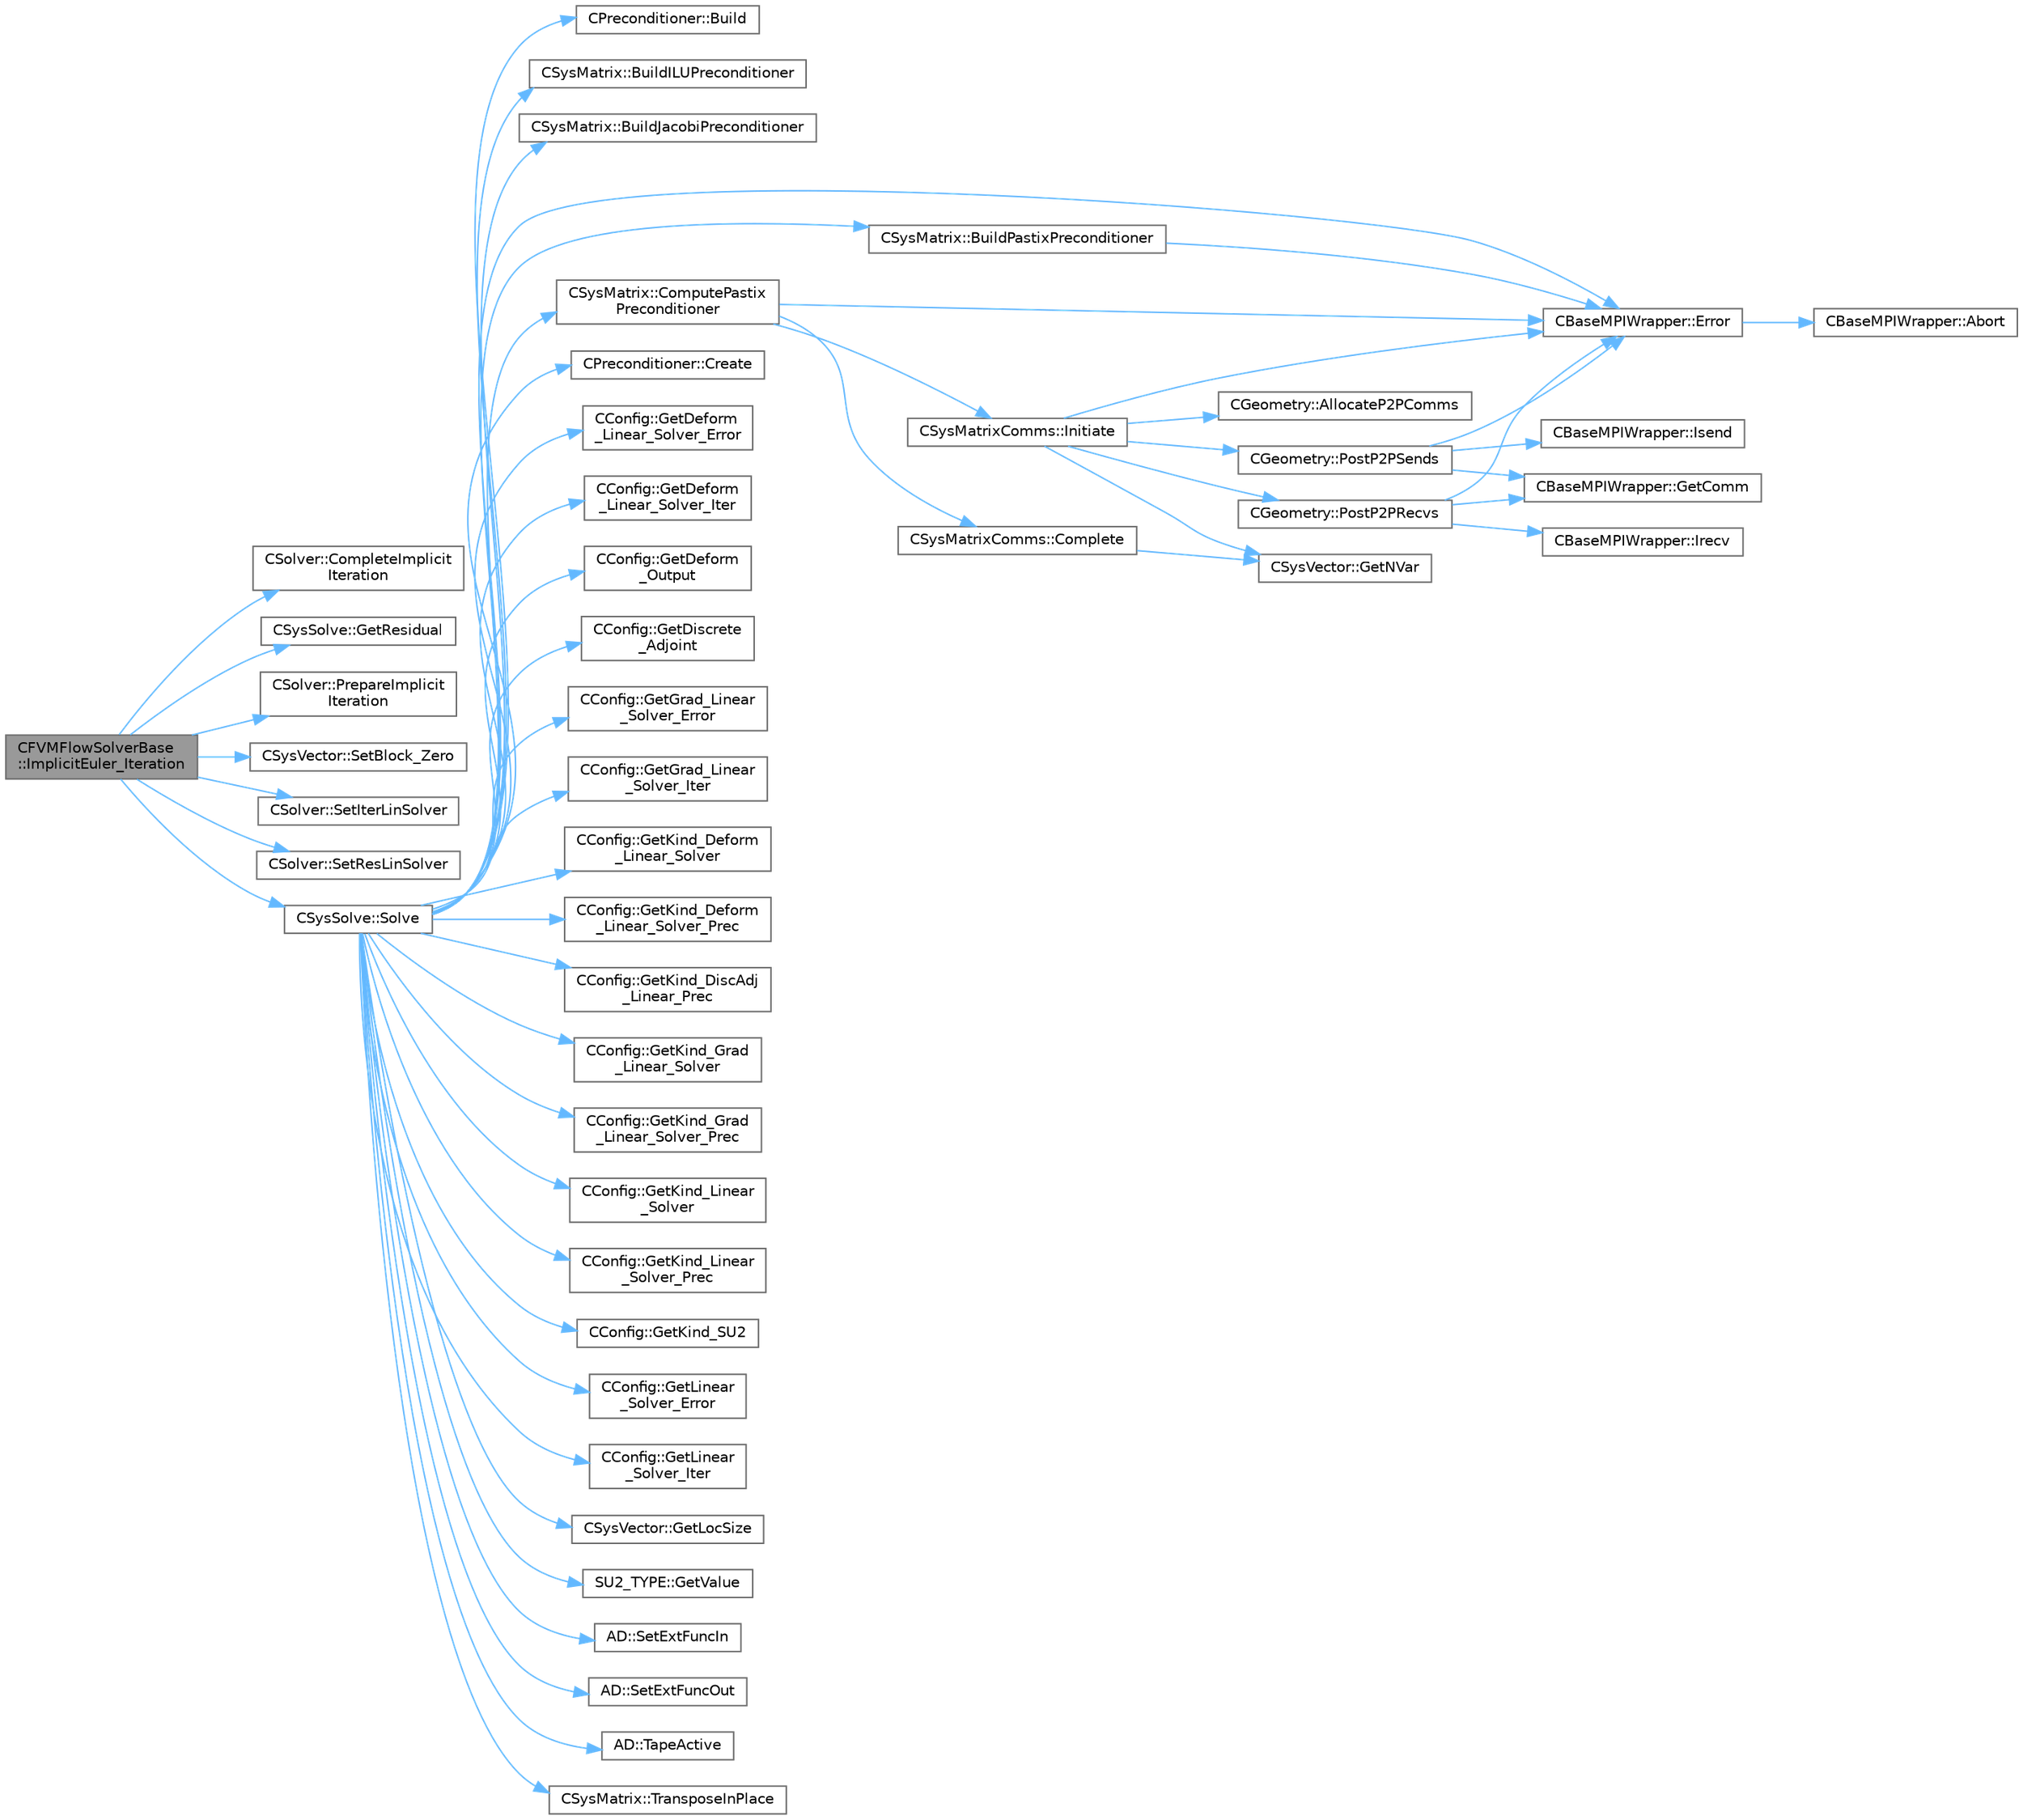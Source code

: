digraph "CFVMFlowSolverBase::ImplicitEuler_Iteration"
{
 // LATEX_PDF_SIZE
  bgcolor="transparent";
  edge [fontname=Helvetica,fontsize=10,labelfontname=Helvetica,labelfontsize=10];
  node [fontname=Helvetica,fontsize=10,shape=box,height=0.2,width=0.4];
  rankdir="LR";
  Node1 [id="Node000001",label="CFVMFlowSolverBase\l::ImplicitEuler_Iteration",height=0.2,width=0.4,color="gray40", fillcolor="grey60", style="filled", fontcolor="black",tooltip="Implementation of implicit Euler iteration."];
  Node1 -> Node2 [id="edge1_Node000001_Node000002",color="steelblue1",style="solid",tooltip=" "];
  Node2 [id="Node000002",label="CSolver::CompleteImplicit\lIteration",height=0.2,width=0.4,color="grey40", fillcolor="white", style="filled",URL="$classCSolver.html#a1c9f88723ff9ebf7506ed7f8b9b4eb13",tooltip="A virtual member."];
  Node1 -> Node3 [id="edge2_Node000001_Node000003",color="steelblue1",style="solid",tooltip=" "];
  Node3 [id="Node000003",label="CSysSolve::GetResidual",height=0.2,width=0.4,color="grey40", fillcolor="white", style="filled",URL="$classCSysSolve.html#a8309f4c3819dc3462a1ec6fc7a94bccc",tooltip="Get the final residual."];
  Node1 -> Node4 [id="edge3_Node000001_Node000004",color="steelblue1",style="solid",tooltip=" "];
  Node4 [id="Node000004",label="CSolver::PrepareImplicit\lIteration",height=0.2,width=0.4,color="grey40", fillcolor="white", style="filled",URL="$classCSolver.html#a2fe3fcae9ed32824f7d16088d1d91687",tooltip="A virtual member."];
  Node1 -> Node5 [id="edge4_Node000001_Node000005",color="steelblue1",style="solid",tooltip=" "];
  Node5 [id="Node000005",label="CSysVector::SetBlock_Zero",height=0.2,width=0.4,color="grey40", fillcolor="white", style="filled",URL="$classCSysVector.html#a9990ad4ea225c98a1af50e00fecbc56f",tooltip="Set the values to zero for one block."];
  Node1 -> Node6 [id="edge5_Node000001_Node000006",color="steelblue1",style="solid",tooltip=" "];
  Node6 [id="Node000006",label="CSolver::SetIterLinSolver",height=0.2,width=0.4,color="grey40", fillcolor="white", style="filled",URL="$classCSolver.html#a4f948638416cf63651bfa204f286e00c",tooltip="Set number of linear solver iterations."];
  Node1 -> Node7 [id="edge6_Node000001_Node000007",color="steelblue1",style="solid",tooltip=" "];
  Node7 [id="Node000007",label="CSolver::SetResLinSolver",height=0.2,width=0.4,color="grey40", fillcolor="white", style="filled",URL="$classCSolver.html#a57f38545147844c9c53bd419a9487904",tooltip="Set the final linear solver residual."];
  Node1 -> Node8 [id="edge7_Node000001_Node000008",color="steelblue1",style="solid",tooltip=" "];
  Node8 [id="Node000008",label="CSysSolve::Solve",height=0.2,width=0.4,color="grey40", fillcolor="white", style="filled",URL="$classCSysSolve.html#a8b6b6ec9a70f8207cbf0b7a5c37eaef8",tooltip="Solve the linear system using a Krylov subspace method."];
  Node8 -> Node9 [id="edge8_Node000008_Node000009",color="steelblue1",style="solid",tooltip=" "];
  Node9 [id="Node000009",label="CPreconditioner::Build",height=0.2,width=0.4,color="grey40", fillcolor="white", style="filled",URL="$classCPreconditioner.html#a4107c7c58d894d1067b91a5e6e140946",tooltip="Generic \"preprocessing\" hook derived classes may implement to build the preconditioner."];
  Node8 -> Node10 [id="edge9_Node000008_Node000010",color="steelblue1",style="solid",tooltip=" "];
  Node10 [id="Node000010",label="CSysMatrix::BuildILUPreconditioner",height=0.2,width=0.4,color="grey40", fillcolor="white", style="filled",URL="$classCSysMatrix.html#a27391a0111dc4d14b545f4a62c9a3a77",tooltip="Build the ILU preconditioner."];
  Node8 -> Node11 [id="edge10_Node000008_Node000011",color="steelblue1",style="solid",tooltip=" "];
  Node11 [id="Node000011",label="CSysMatrix::BuildJacobiPreconditioner",height=0.2,width=0.4,color="grey40", fillcolor="white", style="filled",URL="$classCSysMatrix.html#abc966e8b6437ff465572b0e07cd6f92d",tooltip="Build the Jacobi preconditioner."];
  Node8 -> Node12 [id="edge11_Node000008_Node000012",color="steelblue1",style="solid",tooltip=" "];
  Node12 [id="Node000012",label="CSysMatrix::BuildPastixPreconditioner",height=0.2,width=0.4,color="grey40", fillcolor="white", style="filled",URL="$classCSysMatrix.html#abdf7a58389d487eb22127304c4ba595f",tooltip="Factorize matrix using PaStiX."];
  Node12 -> Node13 [id="edge12_Node000012_Node000013",color="steelblue1",style="solid",tooltip=" "];
  Node13 [id="Node000013",label="CBaseMPIWrapper::Error",height=0.2,width=0.4,color="grey40", fillcolor="white", style="filled",URL="$classCBaseMPIWrapper.html#a04457c47629bda56704e6a8804833eeb",tooltip=" "];
  Node13 -> Node14 [id="edge13_Node000013_Node000014",color="steelblue1",style="solid",tooltip=" "];
  Node14 [id="Node000014",label="CBaseMPIWrapper::Abort",height=0.2,width=0.4,color="grey40", fillcolor="white", style="filled",URL="$classCBaseMPIWrapper.html#af7297d861dca86b45cf561b6ab642e8f",tooltip=" "];
  Node8 -> Node15 [id="edge14_Node000008_Node000015",color="steelblue1",style="solid",tooltip=" "];
  Node15 [id="Node000015",label="CSysMatrix::ComputePastix\lPreconditioner",height=0.2,width=0.4,color="grey40", fillcolor="white", style="filled",URL="$classCSysMatrix.html#a7012e3d084d285dab57634a6e8158fb8",tooltip="Apply the PaStiX factorization to CSysVec."];
  Node15 -> Node16 [id="edge15_Node000015_Node000016",color="steelblue1",style="solid",tooltip=" "];
  Node16 [id="Node000016",label="CSysMatrixComms::Complete",height=0.2,width=0.4,color="grey40", fillcolor="white", style="filled",URL="$structCSysMatrixComms.html#a672e72a89fc1ae7345d0ce91bd81972b",tooltip="Routine to complete the set of non-blocking communications launched by Initiate() and unpacking of th..."];
  Node16 -> Node17 [id="edge16_Node000016_Node000017",color="steelblue1",style="solid",tooltip=" "];
  Node17 [id="Node000017",label="CSysVector::GetNVar",height=0.2,width=0.4,color="grey40", fillcolor="white", style="filled",URL="$classCSysVector.html#ac0b4bcd823f7905143430a7bbdcad6f2",tooltip="return the number of variables at each block (typically number per node)"];
  Node15 -> Node13 [id="edge17_Node000015_Node000013",color="steelblue1",style="solid",tooltip=" "];
  Node15 -> Node18 [id="edge18_Node000015_Node000018",color="steelblue1",style="solid",tooltip=" "];
  Node18 [id="Node000018",label="CSysMatrixComms::Initiate",height=0.2,width=0.4,color="grey40", fillcolor="white", style="filled",URL="$structCSysMatrixComms.html#abaab86d2a9c3a43ef4ed2de79d4e905a",tooltip="Routine to load a vector quantity into the data structures for MPI point-to-point communication and t..."];
  Node18 -> Node19 [id="edge19_Node000018_Node000019",color="steelblue1",style="solid",tooltip=" "];
  Node19 [id="Node000019",label="CGeometry::AllocateP2PComms",height=0.2,width=0.4,color="grey40", fillcolor="white", style="filled",URL="$classCGeometry.html#ab8d78a9f4017431b7542e154f58a7e63",tooltip="Routine to allocate buffers for point-to-point MPI communications. Also called to dynamically realloc..."];
  Node18 -> Node13 [id="edge20_Node000018_Node000013",color="steelblue1",style="solid",tooltip=" "];
  Node18 -> Node17 [id="edge21_Node000018_Node000017",color="steelblue1",style="solid",tooltip=" "];
  Node18 -> Node20 [id="edge22_Node000018_Node000020",color="steelblue1",style="solid",tooltip=" "];
  Node20 [id="Node000020",label="CGeometry::PostP2PRecvs",height=0.2,width=0.4,color="grey40", fillcolor="white", style="filled",URL="$classCGeometry.html#a0951357cde88070db559d6d2511a515d",tooltip="Routine to launch non-blocking recvs only for all point-to-point communication with neighboring parti..."];
  Node20 -> Node13 [id="edge23_Node000020_Node000013",color="steelblue1",style="solid",tooltip=" "];
  Node20 -> Node21 [id="edge24_Node000020_Node000021",color="steelblue1",style="solid",tooltip=" "];
  Node21 [id="Node000021",label="CBaseMPIWrapper::GetComm",height=0.2,width=0.4,color="grey40", fillcolor="white", style="filled",URL="$classCBaseMPIWrapper.html#a8154391fc3522954802889d81d4ef5da",tooltip=" "];
  Node20 -> Node22 [id="edge25_Node000020_Node000022",color="steelblue1",style="solid",tooltip=" "];
  Node22 [id="Node000022",label="CBaseMPIWrapper::Irecv",height=0.2,width=0.4,color="grey40", fillcolor="white", style="filled",URL="$classCBaseMPIWrapper.html#a672b3e2ba61a86f9a157e7623389c000",tooltip=" "];
  Node18 -> Node23 [id="edge26_Node000018_Node000023",color="steelblue1",style="solid",tooltip=" "];
  Node23 [id="Node000023",label="CGeometry::PostP2PSends",height=0.2,width=0.4,color="grey40", fillcolor="white", style="filled",URL="$classCGeometry.html#a3fd5ef26d01c258616c8bd5f83e345f5",tooltip="Routine to launch a single non-blocking send once the buffer is loaded for a point-to-point commucati..."];
  Node23 -> Node13 [id="edge27_Node000023_Node000013",color="steelblue1",style="solid",tooltip=" "];
  Node23 -> Node21 [id="edge28_Node000023_Node000021",color="steelblue1",style="solid",tooltip=" "];
  Node23 -> Node24 [id="edge29_Node000023_Node000024",color="steelblue1",style="solid",tooltip=" "];
  Node24 [id="Node000024",label="CBaseMPIWrapper::Isend",height=0.2,width=0.4,color="grey40", fillcolor="white", style="filled",URL="$classCBaseMPIWrapper.html#a4009cae40f1e050b3635a8d803dbfa3d",tooltip=" "];
  Node8 -> Node25 [id="edge30_Node000008_Node000025",color="steelblue1",style="solid",tooltip=" "];
  Node25 [id="Node000025",label="CPreconditioner::Create",height=0.2,width=0.4,color="grey40", fillcolor="white", style="filled",URL="$group__SpLinSys.html#ga5c5c0e2edeab83bfee2969cad5d4d519",tooltip="Factory method."];
  Node8 -> Node13 [id="edge31_Node000008_Node000013",color="steelblue1",style="solid",tooltip=" "];
  Node8 -> Node26 [id="edge32_Node000008_Node000026",color="steelblue1",style="solid",tooltip=" "];
  Node26 [id="Node000026",label="CConfig::GetDeform\l_Linear_Solver_Error",height=0.2,width=0.4,color="grey40", fillcolor="white", style="filled",URL="$classCConfig.html#a72f2aab79e3cc692ced26fe5db90668b",tooltip="Get min error of the linear solver for the implicit formulation."];
  Node8 -> Node27 [id="edge33_Node000008_Node000027",color="steelblue1",style="solid",tooltip=" "];
  Node27 [id="Node000027",label="CConfig::GetDeform\l_Linear_Solver_Iter",height=0.2,width=0.4,color="grey40", fillcolor="white", style="filled",URL="$classCConfig.html#aef69111ba779655f29385b4b936030be",tooltip="Get max number of iterations of the linear solver for the implicit formulation."];
  Node8 -> Node28 [id="edge34_Node000008_Node000028",color="steelblue1",style="solid",tooltip=" "];
  Node28 [id="Node000028",label="CConfig::GetDeform\l_Output",height=0.2,width=0.4,color="grey40", fillcolor="white", style="filled",URL="$classCConfig.html#addf46fdb73c59de82d7a559c3588582a",tooltip="Get information about writing grid deformation residuals to the console."];
  Node8 -> Node29 [id="edge35_Node000008_Node000029",color="steelblue1",style="solid",tooltip=" "];
  Node29 [id="Node000029",label="CConfig::GetDiscrete\l_Adjoint",height=0.2,width=0.4,color="grey40", fillcolor="white", style="filled",URL="$classCConfig.html#ab3928c4e6debcf50dcd0d38985f6980c",tooltip="Get the indicator whether we are solving an discrete adjoint problem."];
  Node8 -> Node30 [id="edge36_Node000008_Node000030",color="steelblue1",style="solid",tooltip=" "];
  Node30 [id="Node000030",label="CConfig::GetGrad_Linear\l_Solver_Error",height=0.2,width=0.4,color="grey40", fillcolor="white", style="filled",URL="$classCConfig.html#ac222d6626ca90e8e99978b40cc0585dd",tooltip="Get min error of the linear solver for the gradient smoothing."];
  Node8 -> Node31 [id="edge37_Node000008_Node000031",color="steelblue1",style="solid",tooltip=" "];
  Node31 [id="Node000031",label="CConfig::GetGrad_Linear\l_Solver_Iter",height=0.2,width=0.4,color="grey40", fillcolor="white", style="filled",URL="$classCConfig.html#a9b6bfffa7f5731430eb0fc0f82576109",tooltip="Get max number of iterations of the for the gradient smoothing."];
  Node8 -> Node32 [id="edge38_Node000008_Node000032",color="steelblue1",style="solid",tooltip=" "];
  Node32 [id="Node000032",label="CConfig::GetKind_Deform\l_Linear_Solver",height=0.2,width=0.4,color="grey40", fillcolor="white", style="filled",URL="$classCConfig.html#aa64b20bc3a90fc311fc6c01ebbefaf65",tooltip="Get the kind of solver for the implicit solver."];
  Node8 -> Node33 [id="edge39_Node000008_Node000033",color="steelblue1",style="solid",tooltip=" "];
  Node33 [id="Node000033",label="CConfig::GetKind_Deform\l_Linear_Solver_Prec",height=0.2,width=0.4,color="grey40", fillcolor="white", style="filled",URL="$classCConfig.html#a8b36810235437e0319ccab9d7e0e5db0",tooltip="Get the kind of preconditioner for the implicit solver."];
  Node8 -> Node34 [id="edge40_Node000008_Node000034",color="steelblue1",style="solid",tooltip=" "];
  Node34 [id="Node000034",label="CConfig::GetKind_DiscAdj\l_Linear_Prec",height=0.2,width=0.4,color="grey40", fillcolor="white", style="filled",URL="$classCConfig.html#a968a1fa9afc1e0df8bd1b5c9f6359ea8",tooltip="Get the kind of preconditioner for the implicit solver."];
  Node8 -> Node35 [id="edge41_Node000008_Node000035",color="steelblue1",style="solid",tooltip=" "];
  Node35 [id="Node000035",label="CConfig::GetKind_Grad\l_Linear_Solver",height=0.2,width=0.4,color="grey40", fillcolor="white", style="filled",URL="$classCConfig.html#a5db6f90b7b7fdae015dc1b1a1fd4a15d",tooltip="Get the kind of solver for the gradient smoothing."];
  Node8 -> Node36 [id="edge42_Node000008_Node000036",color="steelblue1",style="solid",tooltip=" "];
  Node36 [id="Node000036",label="CConfig::GetKind_Grad\l_Linear_Solver_Prec",height=0.2,width=0.4,color="grey40", fillcolor="white", style="filled",URL="$classCConfig.html#aaca6df27a6a89d5795c1ea514f67dfe8",tooltip="Get the kind of preconditioner for the gradient smoothing."];
  Node8 -> Node37 [id="edge43_Node000008_Node000037",color="steelblue1",style="solid",tooltip=" "];
  Node37 [id="Node000037",label="CConfig::GetKind_Linear\l_Solver",height=0.2,width=0.4,color="grey40", fillcolor="white", style="filled",URL="$classCConfig.html#ac87e0c3461e4b921598382c9f7afdce6",tooltip="Get the kind of solver for the implicit solver."];
  Node8 -> Node38 [id="edge44_Node000008_Node000038",color="steelblue1",style="solid",tooltip=" "];
  Node38 [id="Node000038",label="CConfig::GetKind_Linear\l_Solver_Prec",height=0.2,width=0.4,color="grey40", fillcolor="white", style="filled",URL="$classCConfig.html#aa3e3027bc3231172777ee296694d5e63",tooltip="Get the kind of preconditioner for the implicit solver."];
  Node8 -> Node39 [id="edge45_Node000008_Node000039",color="steelblue1",style="solid",tooltip=" "];
  Node39 [id="Node000039",label="CConfig::GetKind_SU2",height=0.2,width=0.4,color="grey40", fillcolor="white", style="filled",URL="$classCConfig.html#a8a176b0a0c34db4d6dcc9e55e240e37b",tooltip="Get the kind of SU2 software component."];
  Node8 -> Node40 [id="edge46_Node000008_Node000040",color="steelblue1",style="solid",tooltip=" "];
  Node40 [id="Node000040",label="CConfig::GetLinear\l_Solver_Error",height=0.2,width=0.4,color="grey40", fillcolor="white", style="filled",URL="$classCConfig.html#ac34b0c8953978c88e8d6a80b0ad18412",tooltip="Get min error of the linear solver for the implicit formulation."];
  Node8 -> Node41 [id="edge47_Node000008_Node000041",color="steelblue1",style="solid",tooltip=" "];
  Node41 [id="Node000041",label="CConfig::GetLinear\l_Solver_Iter",height=0.2,width=0.4,color="grey40", fillcolor="white", style="filled",URL="$classCConfig.html#a4af66b9b4150ce7bb3fea03a553a5e75",tooltip="Get max number of iterations of the linear solver for the implicit formulation."];
  Node8 -> Node42 [id="edge48_Node000008_Node000042",color="steelblue1",style="solid",tooltip=" "];
  Node42 [id="Node000042",label="CSysVector::GetLocSize",height=0.2,width=0.4,color="grey40", fillcolor="white", style="filled",URL="$classCSysVector.html#a8350bcd4cff50b455ee26898ebb66afd",tooltip="return the number of local elements in the CSysVector"];
  Node8 -> Node43 [id="edge49_Node000008_Node000043",color="steelblue1",style="solid",tooltip=" "];
  Node43 [id="Node000043",label="SU2_TYPE::GetValue",height=0.2,width=0.4,color="grey40", fillcolor="white", style="filled",URL="$namespaceSU2__TYPE.html#adf52a59d6f4e578f7915ec9abbf7cb22",tooltip="Get the (primitive) value of the datatype (needs to be specialized for active types)."];
  Node8 -> Node44 [id="edge50_Node000008_Node000044",color="steelblue1",style="solid",tooltip=" "];
  Node44 [id="Node000044",label="AD::SetExtFuncIn",height=0.2,width=0.4,color="grey40", fillcolor="white", style="filled",URL="$namespaceAD.html#a01d324fa97f57e1dfca30343d3a9e642",tooltip="Sets the scalar input of a externally differentiated function."];
  Node8 -> Node45 [id="edge51_Node000008_Node000045",color="steelblue1",style="solid",tooltip=" "];
  Node45 [id="Node000045",label="AD::SetExtFuncOut",height=0.2,width=0.4,color="grey40", fillcolor="white", style="filled",URL="$namespaceAD.html#a2eff40aae09c84eec216a3f04768527f",tooltip="Sets the scalar output of a externally differentiated function."];
  Node8 -> Node46 [id="edge52_Node000008_Node000046",color="steelblue1",style="solid",tooltip=" "];
  Node46 [id="Node000046",label="AD::TapeActive",height=0.2,width=0.4,color="grey40", fillcolor="white", style="filled",URL="$namespaceAD.html#ae36087cd7b6b57c78d7baf0357a19d10",tooltip="Check if the tape is active."];
  Node8 -> Node47 [id="edge53_Node000008_Node000047",color="steelblue1",style="solid",tooltip=" "];
  Node47 [id="Node000047",label="CSysMatrix::TransposeInPlace",height=0.2,width=0.4,color="grey40", fillcolor="white", style="filled",URL="$classCSysMatrix.html#a4e65e1080ad7f20aebf7543f2229249d",tooltip="Transposes the matrix, any preconditioner that was computed may be invalid."];
}
